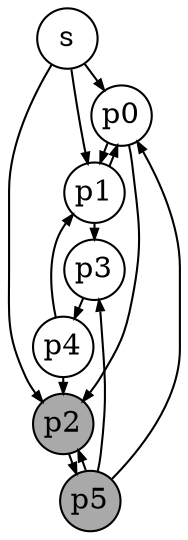 digraph H000 {
    node [shape=circle,fixedsize=1,width=0.4,height=0.4];
	edge [arrowsize=0.5];
	nodesep=0.1;
	ranksep=0.1;
    s -> p0;
    s -> p1;
    s -> p2;
    p0 -> p1;
    p0 -> p2;
    p1 -> p0;
    p1 -> p3;
    p2 -> p5 [style="dashed"];
    p3 -> p4;
    p4 -> p1;
    p4 -> p2;
    p5 -> p0;
    p5 -> p2 [style="dashed"];
    p5 -> p3;
    p2 [style="filled", fillcolor="darkgray"];
    p5 [style="filled", fillcolor="darkgray"];
}
